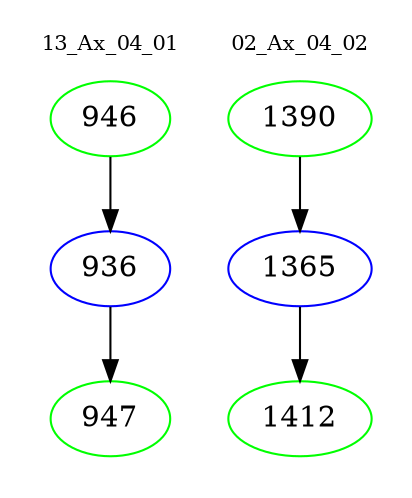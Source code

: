 digraph{
subgraph cluster_0 {
color = white
label = "13_Ax_04_01";
fontsize=10;
T0_946 [label="946", color="green"]
T0_946 -> T0_936 [color="black"]
T0_936 [label="936", color="blue"]
T0_936 -> T0_947 [color="black"]
T0_947 [label="947", color="green"]
}
subgraph cluster_1 {
color = white
label = "02_Ax_04_02";
fontsize=10;
T1_1390 [label="1390", color="green"]
T1_1390 -> T1_1365 [color="black"]
T1_1365 [label="1365", color="blue"]
T1_1365 -> T1_1412 [color="black"]
T1_1412 [label="1412", color="green"]
}
}
